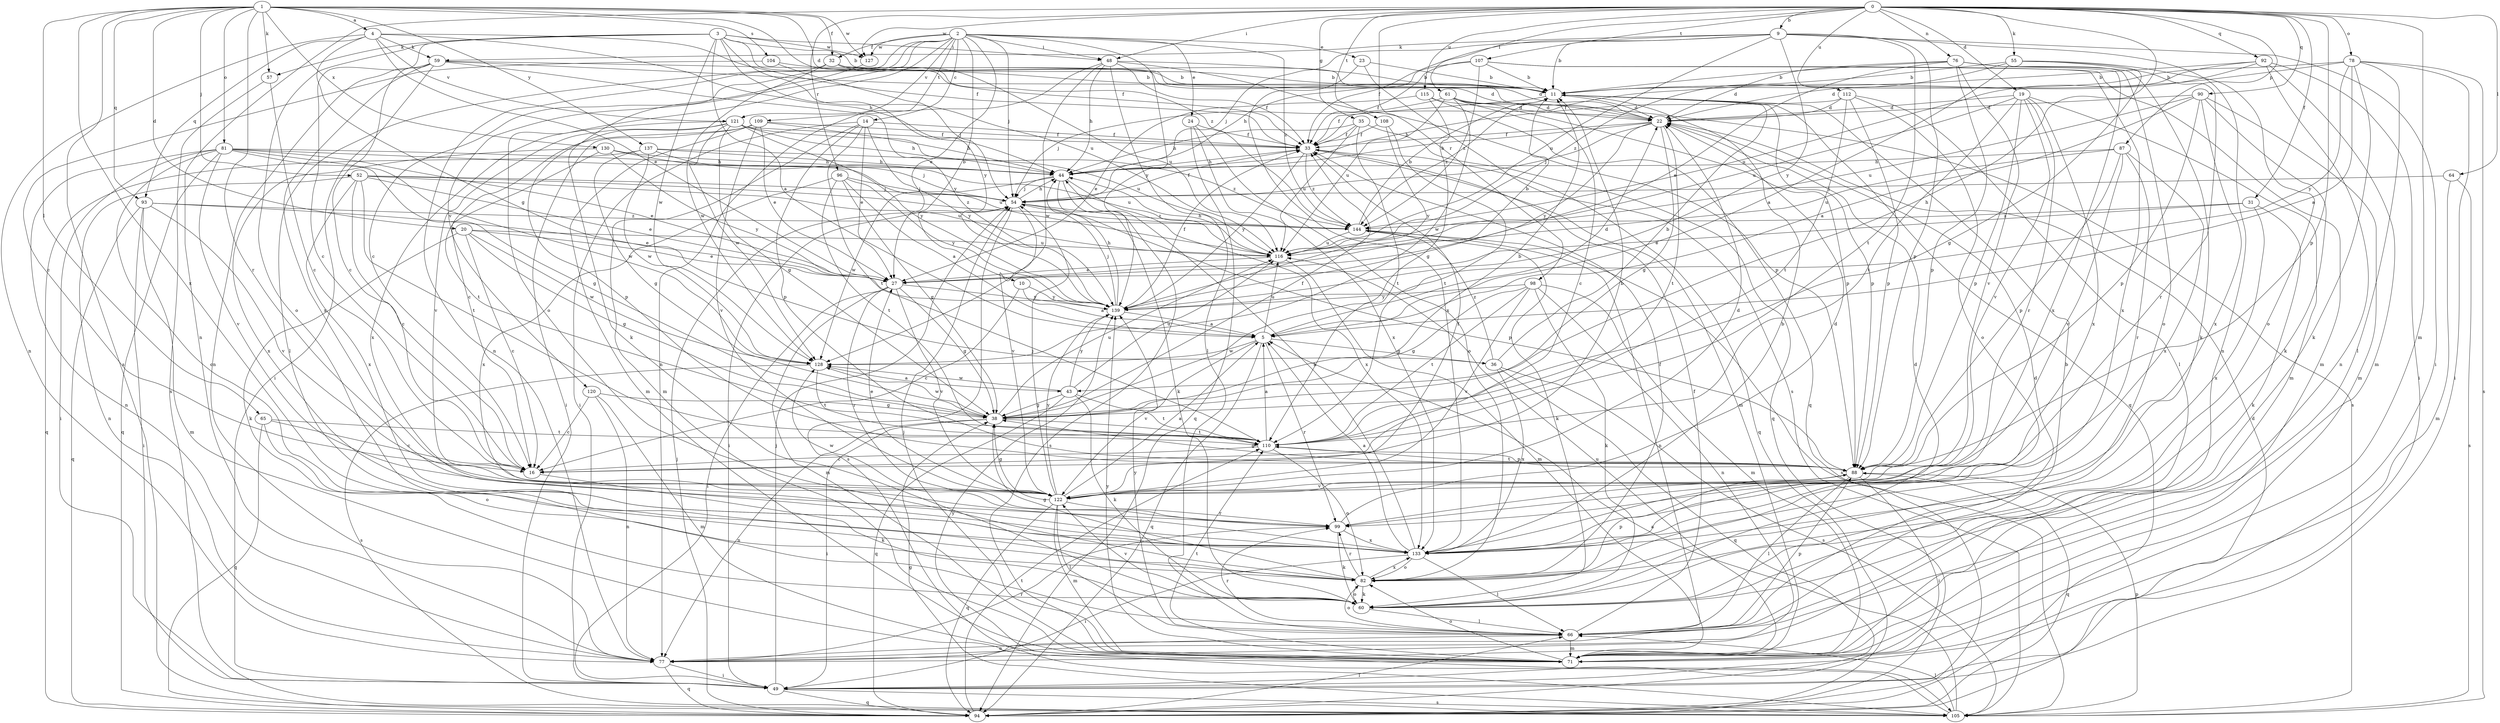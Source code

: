 strict digraph  {
0;
1;
2;
3;
4;
5;
9;
10;
11;
14;
16;
19;
20;
22;
23;
24;
27;
31;
32;
33;
35;
36;
38;
43;
44;
48;
49;
52;
54;
55;
57;
59;
60;
61;
64;
65;
66;
71;
76;
77;
78;
81;
82;
87;
88;
90;
92;
93;
94;
96;
98;
99;
104;
105;
107;
108;
109;
110;
112;
115;
116;
120;
121;
122;
127;
128;
130;
133;
137;
139;
144;
0 -> 9  [label=b];
0 -> 19  [label=d];
0 -> 31  [label=f];
0 -> 35  [label=g];
0 -> 43  [label=h];
0 -> 48  [label=i];
0 -> 55  [label=k];
0 -> 61  [label=l];
0 -> 64  [label=l];
0 -> 71  [label=m];
0 -> 76  [label=n];
0 -> 77  [label=n];
0 -> 78  [label=o];
0 -> 87  [label=p];
0 -> 88  [label=p];
0 -> 90  [label=q];
0 -> 92  [label=q];
0 -> 96  [label=r];
0 -> 98  [label=r];
0 -> 107  [label=t];
0 -> 108  [label=t];
0 -> 112  [label=u];
0 -> 115  [label=u];
0 -> 127  [label=w];
1 -> 4  [label=a];
1 -> 20  [label=d];
1 -> 22  [label=d];
1 -> 32  [label=f];
1 -> 52  [label=j];
1 -> 57  [label=k];
1 -> 65  [label=l];
1 -> 81  [label=o];
1 -> 93  [label=q];
1 -> 99  [label=r];
1 -> 104  [label=s];
1 -> 105  [label=s];
1 -> 127  [label=w];
1 -> 130  [label=x];
1 -> 133  [label=x];
1 -> 137  [label=y];
1 -> 144  [label=z];
2 -> 10  [label=b];
2 -> 14  [label=c];
2 -> 16  [label=c];
2 -> 23  [label=e];
2 -> 24  [label=e];
2 -> 27  [label=e];
2 -> 32  [label=f];
2 -> 48  [label=i];
2 -> 54  [label=j];
2 -> 77  [label=n];
2 -> 82  [label=o];
2 -> 109  [label=t];
2 -> 120  [label=v];
2 -> 121  [label=v];
2 -> 127  [label=w];
2 -> 139  [label=y];
2 -> 144  [label=z];
3 -> 5  [label=a];
3 -> 11  [label=b];
3 -> 16  [label=c];
3 -> 33  [label=f];
3 -> 48  [label=i];
3 -> 57  [label=k];
3 -> 82  [label=o];
3 -> 116  [label=u];
3 -> 127  [label=w];
3 -> 128  [label=w];
3 -> 139  [label=y];
4 -> 27  [label=e];
4 -> 33  [label=f];
4 -> 36  [label=g];
4 -> 44  [label=h];
4 -> 59  [label=k];
4 -> 77  [label=n];
4 -> 93  [label=q];
4 -> 121  [label=v];
5 -> 22  [label=d];
5 -> 36  [label=g];
5 -> 94  [label=q];
5 -> 99  [label=r];
5 -> 116  [label=u];
5 -> 122  [label=v];
5 -> 128  [label=w];
9 -> 11  [label=b];
9 -> 33  [label=f];
9 -> 49  [label=i];
9 -> 54  [label=j];
9 -> 59  [label=k];
9 -> 77  [label=n];
9 -> 88  [label=p];
9 -> 110  [label=t];
9 -> 116  [label=u];
9 -> 139  [label=y];
10 -> 5  [label=a];
10 -> 16  [label=c];
10 -> 139  [label=y];
11 -> 22  [label=d];
11 -> 33  [label=f];
11 -> 88  [label=p];
11 -> 94  [label=q];
11 -> 144  [label=z];
14 -> 27  [label=e];
14 -> 33  [label=f];
14 -> 49  [label=i];
14 -> 71  [label=m];
14 -> 88  [label=p];
14 -> 110  [label=t];
14 -> 139  [label=y];
16 -> 11  [label=b];
16 -> 60  [label=k];
19 -> 22  [label=d];
19 -> 71  [label=m];
19 -> 88  [label=p];
19 -> 99  [label=r];
19 -> 110  [label=t];
19 -> 116  [label=u];
19 -> 122  [label=v];
19 -> 133  [label=x];
20 -> 16  [label=c];
20 -> 27  [label=e];
20 -> 38  [label=g];
20 -> 60  [label=k];
20 -> 116  [label=u];
20 -> 128  [label=w];
22 -> 33  [label=f];
22 -> 38  [label=g];
22 -> 44  [label=h];
22 -> 54  [label=j];
22 -> 110  [label=t];
22 -> 139  [label=y];
23 -> 11  [label=b];
23 -> 105  [label=s];
23 -> 133  [label=x];
24 -> 33  [label=f];
24 -> 82  [label=o];
24 -> 94  [label=q];
24 -> 133  [label=x];
27 -> 11  [label=b];
27 -> 38  [label=g];
27 -> 49  [label=i];
27 -> 71  [label=m];
27 -> 99  [label=r];
27 -> 122  [label=v];
27 -> 139  [label=y];
31 -> 27  [label=e];
31 -> 60  [label=k];
31 -> 133  [label=x];
31 -> 144  [label=z];
32 -> 11  [label=b];
32 -> 22  [label=d];
32 -> 66  [label=l];
32 -> 116  [label=u];
32 -> 128  [label=w];
33 -> 44  [label=h];
33 -> 71  [label=m];
33 -> 94  [label=q];
33 -> 139  [label=y];
33 -> 144  [label=z];
35 -> 33  [label=f];
35 -> 44  [label=h];
35 -> 94  [label=q];
35 -> 110  [label=t];
35 -> 116  [label=u];
36 -> 11  [label=b];
36 -> 94  [label=q];
36 -> 105  [label=s];
36 -> 133  [label=x];
36 -> 144  [label=z];
38 -> 11  [label=b];
38 -> 33  [label=f];
38 -> 49  [label=i];
38 -> 77  [label=n];
38 -> 110  [label=t];
38 -> 116  [label=u];
38 -> 128  [label=w];
43 -> 38  [label=g];
43 -> 60  [label=k];
43 -> 94  [label=q];
43 -> 110  [label=t];
43 -> 116  [label=u];
43 -> 128  [label=w];
43 -> 139  [label=y];
44 -> 54  [label=j];
44 -> 60  [label=k];
44 -> 105  [label=s];
44 -> 128  [label=w];
44 -> 133  [label=x];
48 -> 11  [label=b];
48 -> 33  [label=f];
48 -> 44  [label=h];
48 -> 66  [label=l];
48 -> 77  [label=n];
48 -> 88  [label=p];
48 -> 128  [label=w];
49 -> 54  [label=j];
49 -> 94  [label=q];
49 -> 105  [label=s];
52 -> 16  [label=c];
52 -> 27  [label=e];
52 -> 54  [label=j];
52 -> 77  [label=n];
52 -> 110  [label=t];
52 -> 116  [label=u];
52 -> 133  [label=x];
52 -> 144  [label=z];
54 -> 33  [label=f];
54 -> 44  [label=h];
54 -> 49  [label=i];
54 -> 88  [label=p];
54 -> 105  [label=s];
54 -> 122  [label=v];
54 -> 144  [label=z];
55 -> 5  [label=a];
55 -> 11  [label=b];
55 -> 38  [label=g];
55 -> 82  [label=o];
55 -> 99  [label=r];
55 -> 144  [label=z];
57 -> 16  [label=c];
57 -> 105  [label=s];
59 -> 11  [label=b];
59 -> 16  [label=c];
59 -> 22  [label=d];
59 -> 49  [label=i];
59 -> 77  [label=n];
59 -> 133  [label=x];
59 -> 139  [label=y];
60 -> 22  [label=d];
60 -> 66  [label=l];
60 -> 82  [label=o];
60 -> 122  [label=v];
61 -> 16  [label=c];
61 -> 22  [label=d];
61 -> 54  [label=j];
61 -> 88  [label=p];
61 -> 105  [label=s];
61 -> 116  [label=u];
61 -> 128  [label=w];
64 -> 54  [label=j];
64 -> 71  [label=m];
64 -> 105  [label=s];
65 -> 16  [label=c];
65 -> 82  [label=o];
65 -> 94  [label=q];
65 -> 110  [label=t];
66 -> 11  [label=b];
66 -> 22  [label=d];
66 -> 33  [label=f];
66 -> 71  [label=m];
66 -> 77  [label=n];
66 -> 82  [label=o];
66 -> 88  [label=p];
66 -> 99  [label=r];
66 -> 139  [label=y];
71 -> 54  [label=j];
71 -> 82  [label=o];
71 -> 110  [label=t];
71 -> 116  [label=u];
71 -> 139  [label=y];
76 -> 11  [label=b];
76 -> 22  [label=d];
76 -> 27  [label=e];
76 -> 60  [label=k];
76 -> 82  [label=o];
76 -> 88  [label=p];
76 -> 122  [label=v];
76 -> 133  [label=x];
77 -> 49  [label=i];
77 -> 94  [label=q];
77 -> 99  [label=r];
78 -> 5  [label=a];
78 -> 11  [label=b];
78 -> 33  [label=f];
78 -> 49  [label=i];
78 -> 60  [label=k];
78 -> 66  [label=l];
78 -> 105  [label=s];
78 -> 139  [label=y];
81 -> 27  [label=e];
81 -> 38  [label=g];
81 -> 44  [label=h];
81 -> 49  [label=i];
81 -> 77  [label=n];
81 -> 82  [label=o];
81 -> 94  [label=q];
81 -> 116  [label=u];
81 -> 122  [label=v];
81 -> 128  [label=w];
82 -> 33  [label=f];
82 -> 38  [label=g];
82 -> 60  [label=k];
82 -> 88  [label=p];
82 -> 99  [label=r];
82 -> 133  [label=x];
87 -> 44  [label=h];
87 -> 88  [label=p];
87 -> 99  [label=r];
87 -> 116  [label=u];
87 -> 122  [label=v];
87 -> 133  [label=x];
88 -> 38  [label=g];
88 -> 49  [label=i];
88 -> 66  [label=l];
88 -> 94  [label=q];
88 -> 110  [label=t];
88 -> 122  [label=v];
90 -> 5  [label=a];
90 -> 22  [label=d];
90 -> 60  [label=k];
90 -> 71  [label=m];
90 -> 88  [label=p];
90 -> 116  [label=u];
90 -> 133  [label=x];
92 -> 11  [label=b];
92 -> 22  [label=d];
92 -> 49  [label=i];
92 -> 71  [label=m];
92 -> 77  [label=n];
92 -> 116  [label=u];
93 -> 27  [label=e];
93 -> 49  [label=i];
93 -> 71  [label=m];
93 -> 94  [label=q];
93 -> 122  [label=v];
93 -> 144  [label=z];
94 -> 22  [label=d];
94 -> 54  [label=j];
94 -> 66  [label=l];
94 -> 110  [label=t];
96 -> 5  [label=a];
96 -> 38  [label=g];
96 -> 54  [label=j];
96 -> 110  [label=t];
96 -> 133  [label=x];
96 -> 139  [label=y];
98 -> 38  [label=g];
98 -> 60  [label=k];
98 -> 71  [label=m];
98 -> 77  [label=n];
98 -> 110  [label=t];
98 -> 122  [label=v];
98 -> 139  [label=y];
99 -> 22  [label=d];
99 -> 60  [label=k];
99 -> 128  [label=w];
99 -> 133  [label=x];
104 -> 11  [label=b];
104 -> 16  [label=c];
104 -> 54  [label=j];
105 -> 5  [label=a];
105 -> 38  [label=g];
105 -> 66  [label=l];
105 -> 88  [label=p];
105 -> 139  [label=y];
107 -> 11  [label=b];
107 -> 33  [label=f];
107 -> 44  [label=h];
107 -> 71  [label=m];
107 -> 133  [label=x];
107 -> 144  [label=z];
108 -> 33  [label=f];
108 -> 110  [label=t];
108 -> 139  [label=y];
109 -> 16  [label=c];
109 -> 27  [label=e];
109 -> 33  [label=f];
109 -> 44  [label=h];
109 -> 49  [label=i];
109 -> 71  [label=m];
109 -> 122  [label=v];
110 -> 5  [label=a];
110 -> 16  [label=c];
110 -> 82  [label=o];
110 -> 88  [label=p];
112 -> 22  [label=d];
112 -> 44  [label=h];
112 -> 66  [label=l];
112 -> 82  [label=o];
112 -> 88  [label=p];
112 -> 110  [label=t];
115 -> 22  [label=d];
115 -> 27  [label=e];
115 -> 38  [label=g];
115 -> 94  [label=q];
116 -> 27  [label=e];
116 -> 44  [label=h];
116 -> 71  [label=m];
120 -> 16  [label=c];
120 -> 38  [label=g];
120 -> 71  [label=m];
120 -> 77  [label=n];
121 -> 33  [label=f];
121 -> 38  [label=g];
121 -> 44  [label=h];
121 -> 88  [label=p];
121 -> 116  [label=u];
121 -> 122  [label=v];
121 -> 128  [label=w];
121 -> 133  [label=x];
121 -> 139  [label=y];
122 -> 5  [label=a];
122 -> 22  [label=d];
122 -> 27  [label=e];
122 -> 33  [label=f];
122 -> 38  [label=g];
122 -> 54  [label=j];
122 -> 66  [label=l];
122 -> 71  [label=m];
122 -> 94  [label=q];
122 -> 99  [label=r];
122 -> 139  [label=y];
127 -> 60  [label=k];
128 -> 105  [label=s];
128 -> 110  [label=t];
128 -> 43  [label=a];
130 -> 44  [label=h];
130 -> 54  [label=j];
130 -> 110  [label=t];
130 -> 133  [label=x];
130 -> 139  [label=y];
133 -> 5  [label=a];
133 -> 11  [label=b];
133 -> 44  [label=h];
133 -> 49  [label=i];
133 -> 66  [label=l];
133 -> 82  [label=o];
137 -> 38  [label=g];
137 -> 44  [label=h];
137 -> 94  [label=q];
137 -> 116  [label=u];
137 -> 128  [label=w];
137 -> 144  [label=z];
139 -> 5  [label=a];
139 -> 33  [label=f];
139 -> 44  [label=h];
139 -> 54  [label=j];
144 -> 11  [label=b];
144 -> 60  [label=k];
144 -> 77  [label=n];
144 -> 105  [label=s];
144 -> 116  [label=u];
}

